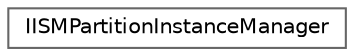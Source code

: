digraph "Graphical Class Hierarchy"
{
 // INTERACTIVE_SVG=YES
 // LATEX_PDF_SIZE
  bgcolor="transparent";
  edge [fontname=Helvetica,fontsize=10,labelfontname=Helvetica,labelfontsize=10];
  node [fontname=Helvetica,fontsize=10,shape=box,height=0.2,width=0.4];
  rankdir="LR";
  Node0 [id="Node000000",label="IISMPartitionInstanceManager",height=0.2,width=0.4,color="grey40", fillcolor="white", style="filled",URL="$d9/de3/classIISMPartitionInstanceManager.html",tooltip="An interface for clients that manage ISM instances within a partition actor."];
}
